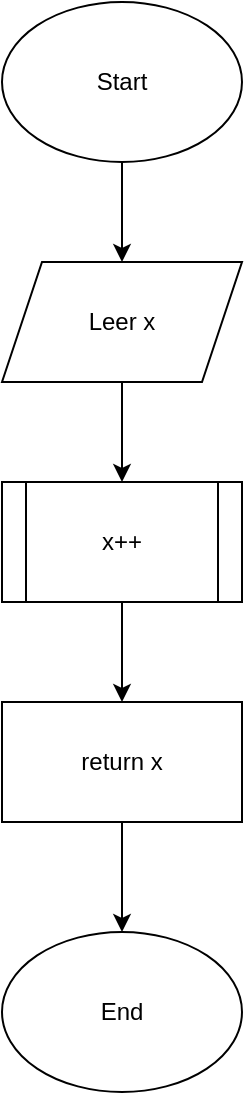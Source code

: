 <mxfile version="24.5.3" type="device">
  <diagram id="C5RBs43oDa-KdzZeNtuy" name="Page-1">
    <mxGraphModel dx="1098" dy="838" grid="1" gridSize="10" guides="1" tooltips="1" connect="1" arrows="1" fold="1" page="1" pageScale="1" pageWidth="827" pageHeight="1169" math="0" shadow="0">
      <root>
        <mxCell id="WIyWlLk6GJQsqaUBKTNV-0" />
        <mxCell id="WIyWlLk6GJQsqaUBKTNV-1" parent="WIyWlLk6GJQsqaUBKTNV-0" />
        <mxCell id="wkQEfYrQqS8X1TFdwXOB-7" style="edgeStyle=orthogonalEdgeStyle;rounded=0;orthogonalLoop=1;jettySize=auto;html=1;exitX=0.5;exitY=1;exitDx=0;exitDy=0;entryX=0.5;entryY=0;entryDx=0;entryDy=0;" edge="1" parent="WIyWlLk6GJQsqaUBKTNV-1" source="wkQEfYrQqS8X1TFdwXOB-0" target="wkQEfYrQqS8X1TFdwXOB-2">
          <mxGeometry relative="1" as="geometry" />
        </mxCell>
        <mxCell id="wkQEfYrQqS8X1TFdwXOB-0" value="Start" style="ellipse;whiteSpace=wrap;html=1;" vertex="1" parent="WIyWlLk6GJQsqaUBKTNV-1">
          <mxGeometry x="354" y="312" width="120" height="80" as="geometry" />
        </mxCell>
        <mxCell id="wkQEfYrQqS8X1TFdwXOB-8" style="edgeStyle=orthogonalEdgeStyle;rounded=0;orthogonalLoop=1;jettySize=auto;html=1;exitX=0.5;exitY=1;exitDx=0;exitDy=0;entryX=0.5;entryY=0;entryDx=0;entryDy=0;" edge="1" parent="WIyWlLk6GJQsqaUBKTNV-1" source="wkQEfYrQqS8X1TFdwXOB-2" target="wkQEfYrQqS8X1TFdwXOB-4">
          <mxGeometry relative="1" as="geometry" />
        </mxCell>
        <mxCell id="wkQEfYrQqS8X1TFdwXOB-2" value="Leer x" style="shape=parallelogram;perimeter=parallelogramPerimeter;whiteSpace=wrap;html=1;fixedSize=1;" vertex="1" parent="WIyWlLk6GJQsqaUBKTNV-1">
          <mxGeometry x="354" y="442" width="120" height="60" as="geometry" />
        </mxCell>
        <mxCell id="wkQEfYrQqS8X1TFdwXOB-9" style="edgeStyle=orthogonalEdgeStyle;rounded=0;orthogonalLoop=1;jettySize=auto;html=1;exitX=0.5;exitY=1;exitDx=0;exitDy=0;entryX=0.5;entryY=0;entryDx=0;entryDy=0;" edge="1" parent="WIyWlLk6GJQsqaUBKTNV-1" source="wkQEfYrQqS8X1TFdwXOB-4" target="wkQEfYrQqS8X1TFdwXOB-5">
          <mxGeometry relative="1" as="geometry" />
        </mxCell>
        <mxCell id="wkQEfYrQqS8X1TFdwXOB-4" value="x++" style="shape=process;whiteSpace=wrap;html=1;backgroundOutline=1;" vertex="1" parent="WIyWlLk6GJQsqaUBKTNV-1">
          <mxGeometry x="354" y="552" width="120" height="60" as="geometry" />
        </mxCell>
        <mxCell id="wkQEfYrQqS8X1TFdwXOB-10" style="edgeStyle=orthogonalEdgeStyle;rounded=0;orthogonalLoop=1;jettySize=auto;html=1;exitX=0.5;exitY=1;exitDx=0;exitDy=0;entryX=0.5;entryY=0;entryDx=0;entryDy=0;" edge="1" parent="WIyWlLk6GJQsqaUBKTNV-1" source="wkQEfYrQqS8X1TFdwXOB-5" target="wkQEfYrQqS8X1TFdwXOB-6">
          <mxGeometry relative="1" as="geometry" />
        </mxCell>
        <mxCell id="wkQEfYrQqS8X1TFdwXOB-5" value="return x" style="rounded=0;whiteSpace=wrap;html=1;" vertex="1" parent="WIyWlLk6GJQsqaUBKTNV-1">
          <mxGeometry x="354" y="662" width="120" height="60" as="geometry" />
        </mxCell>
        <mxCell id="wkQEfYrQqS8X1TFdwXOB-6" value="End" style="ellipse;whiteSpace=wrap;html=1;" vertex="1" parent="WIyWlLk6GJQsqaUBKTNV-1">
          <mxGeometry x="354" y="777" width="120" height="80" as="geometry" />
        </mxCell>
      </root>
    </mxGraphModel>
  </diagram>
</mxfile>

